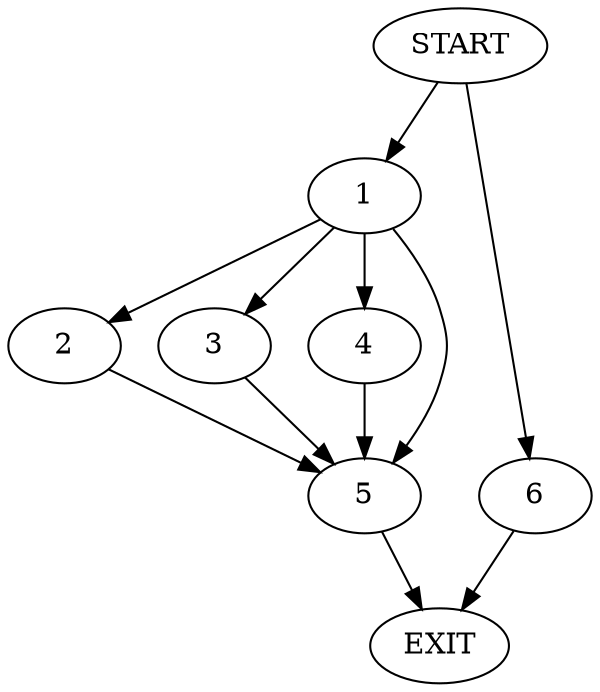 digraph {
0 [label="START"]
7 [label="EXIT"]
0 -> 1
1 -> 2
1 -> 3
1 -> 4
1 -> 5
5 -> 7
2 -> 5
3 -> 5
4 -> 5
0 -> 6
6 -> 7
}
